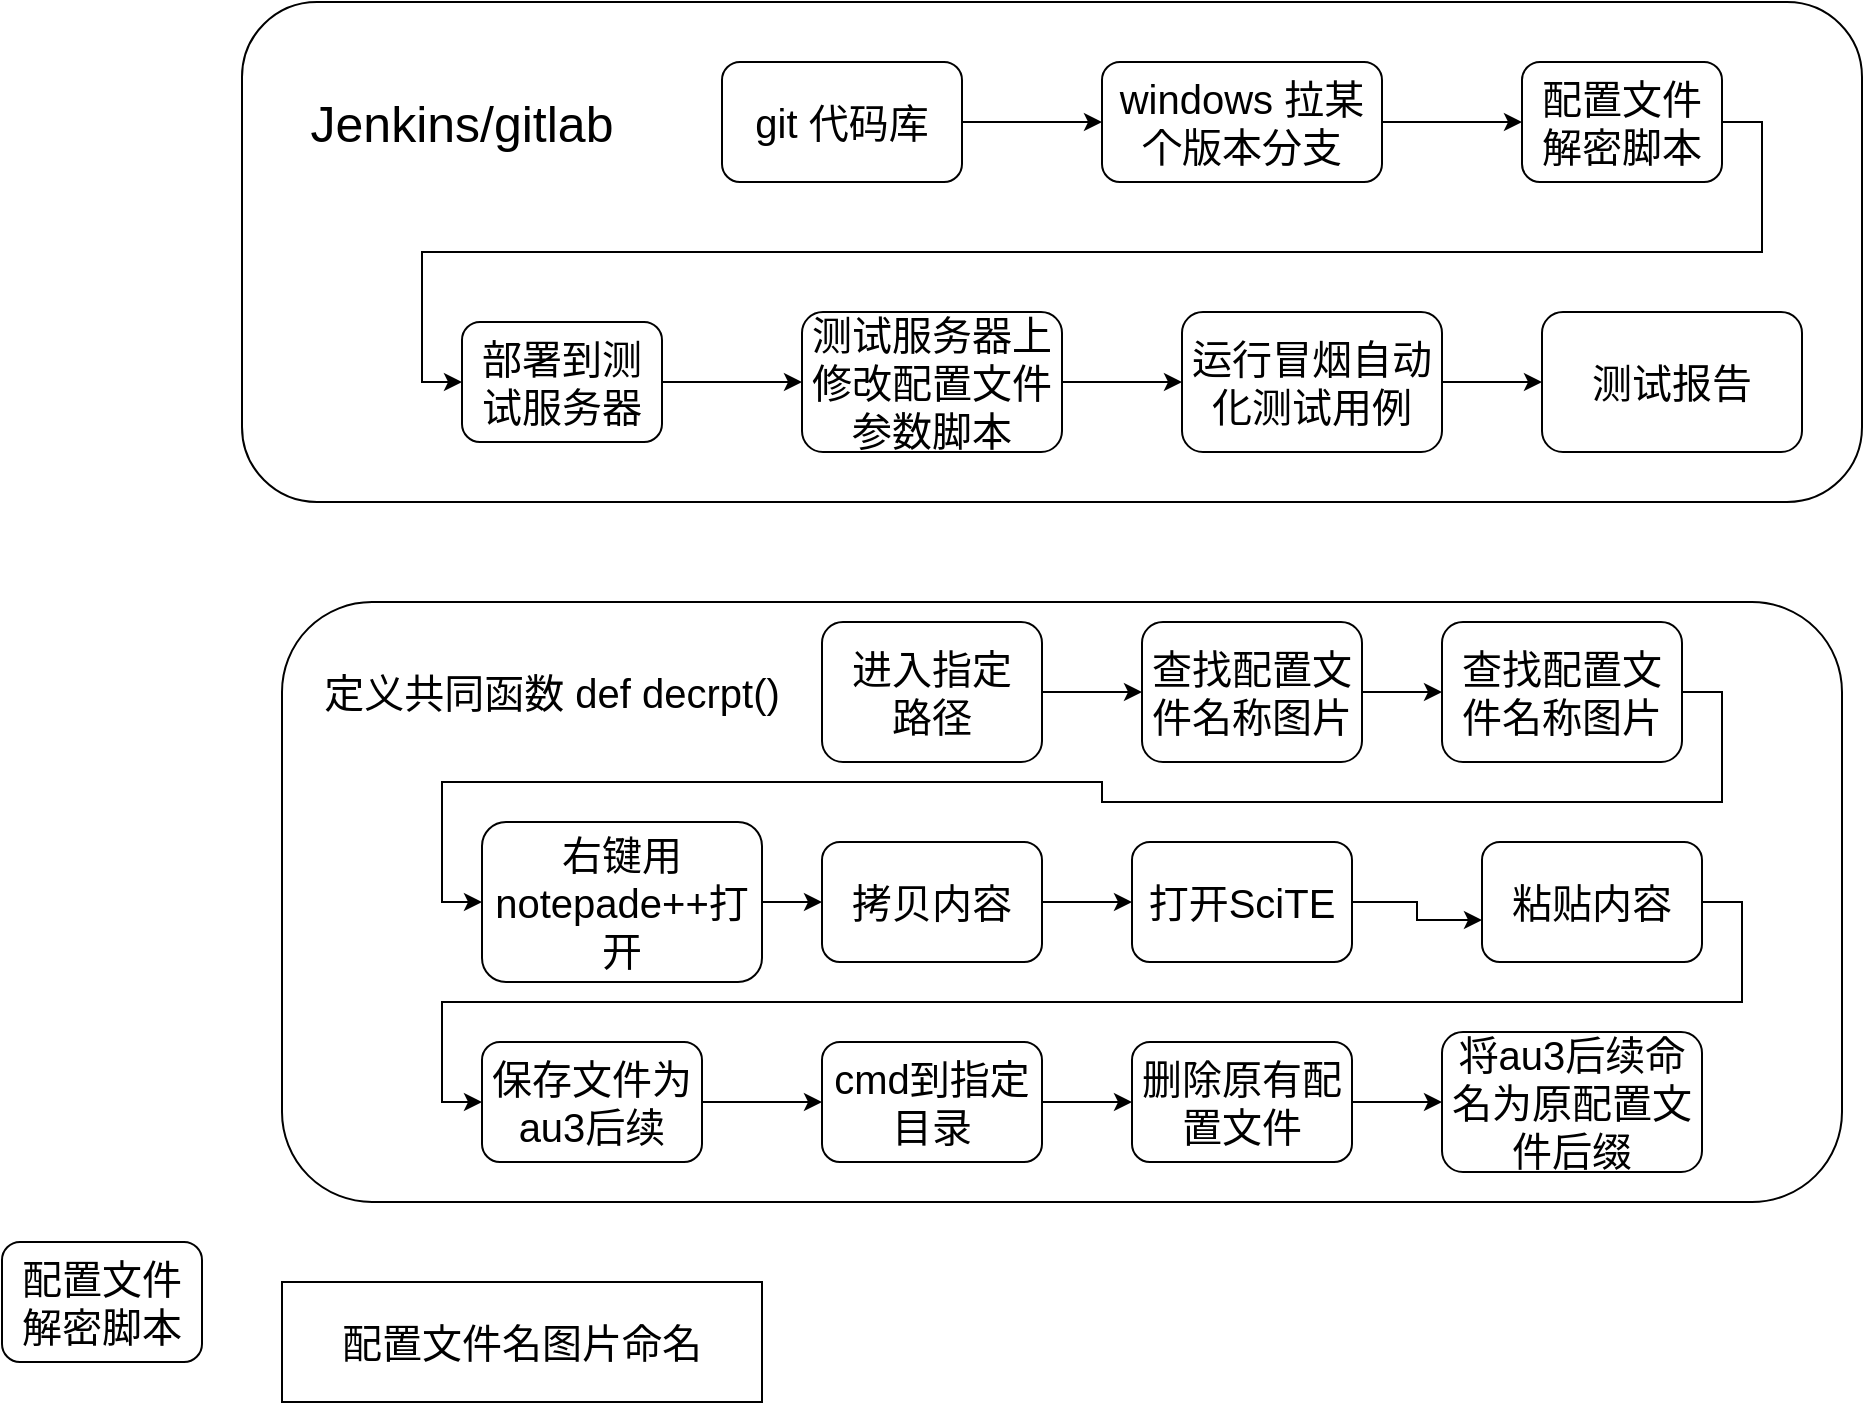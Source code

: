 <mxfile version="12.4.3" type="github" pages="1">
  <diagram id="DtKtHtbxeq_ghaz5WyAQ" name="Page-1">
    <mxGraphModel dx="1360" dy="753" grid="1" gridSize="10" guides="1" tooltips="1" connect="1" arrows="1" fold="1" page="1" pageScale="1" pageWidth="3300" pageHeight="4681" math="0" shadow="0">
      <root>
        <mxCell id="0"/>
        <mxCell id="1" parent="0"/>
        <mxCell id="g2pXE5J7bdPW5n_6ziGJ-14" value="" style="rounded=1;whiteSpace=wrap;html=1;" vertex="1" parent="1">
          <mxGeometry x="170" y="130" width="810" height="250" as="geometry"/>
        </mxCell>
        <mxCell id="g2pXE5J7bdPW5n_6ziGJ-6" style="edgeStyle=orthogonalEdgeStyle;rounded=0;orthogonalLoop=1;jettySize=auto;html=1;exitX=1;exitY=0.5;exitDx=0;exitDy=0;entryX=0;entryY=0.5;entryDx=0;entryDy=0;" edge="1" parent="1" source="g2pXE5J7bdPW5n_6ziGJ-1" target="g2pXE5J7bdPW5n_6ziGJ-2">
          <mxGeometry relative="1" as="geometry"/>
        </mxCell>
        <mxCell id="g2pXE5J7bdPW5n_6ziGJ-1" value="&lt;font style=&quot;font-size: 20px&quot;&gt;git&amp;nbsp;代码库&lt;/font&gt;" style="rounded=1;whiteSpace=wrap;html=1;" vertex="1" parent="1">
          <mxGeometry x="410" y="160" width="120" height="60" as="geometry"/>
        </mxCell>
        <mxCell id="g2pXE5J7bdPW5n_6ziGJ-7" style="edgeStyle=orthogonalEdgeStyle;rounded=0;orthogonalLoop=1;jettySize=auto;html=1;exitX=1;exitY=0.5;exitDx=0;exitDy=0;entryX=0;entryY=0.5;entryDx=0;entryDy=0;" edge="1" parent="1" source="g2pXE5J7bdPW5n_6ziGJ-2" target="g2pXE5J7bdPW5n_6ziGJ-3">
          <mxGeometry relative="1" as="geometry"/>
        </mxCell>
        <mxCell id="g2pXE5J7bdPW5n_6ziGJ-2" value="&lt;font style=&quot;font-size: 20px&quot;&gt;windows&amp;nbsp;拉某个版本分支&lt;/font&gt;" style="rounded=1;whiteSpace=wrap;html=1;" vertex="1" parent="1">
          <mxGeometry x="600" y="160" width="140" height="60" as="geometry"/>
        </mxCell>
        <mxCell id="g2pXE5J7bdPW5n_6ziGJ-8" style="edgeStyle=orthogonalEdgeStyle;rounded=0;orthogonalLoop=1;jettySize=auto;html=1;exitX=1;exitY=0.5;exitDx=0;exitDy=0;entryX=0;entryY=0.5;entryDx=0;entryDy=0;" edge="1" parent="1" source="g2pXE5J7bdPW5n_6ziGJ-3" target="g2pXE5J7bdPW5n_6ziGJ-4">
          <mxGeometry relative="1" as="geometry"/>
        </mxCell>
        <mxCell id="g2pXE5J7bdPW5n_6ziGJ-3" value="&lt;font style=&quot;font-size: 20px&quot;&gt;配置文件解密脚本&lt;/font&gt;" style="rounded=1;whiteSpace=wrap;html=1;" vertex="1" parent="1">
          <mxGeometry x="810" y="160" width="100" height="60" as="geometry"/>
        </mxCell>
        <mxCell id="g2pXE5J7bdPW5n_6ziGJ-9" style="edgeStyle=orthogonalEdgeStyle;rounded=0;orthogonalLoop=1;jettySize=auto;html=1;exitX=1;exitY=0.5;exitDx=0;exitDy=0;entryX=0;entryY=0.5;entryDx=0;entryDy=0;" edge="1" parent="1" source="g2pXE5J7bdPW5n_6ziGJ-4" target="g2pXE5J7bdPW5n_6ziGJ-5">
          <mxGeometry relative="1" as="geometry"/>
        </mxCell>
        <mxCell id="g2pXE5J7bdPW5n_6ziGJ-4" value="&lt;span style=&quot;font-size: 20px&quot;&gt;部署到测试服务器&lt;/span&gt;" style="rounded=1;whiteSpace=wrap;html=1;" vertex="1" parent="1">
          <mxGeometry x="280" y="290" width="100" height="60" as="geometry"/>
        </mxCell>
        <mxCell id="g2pXE5J7bdPW5n_6ziGJ-11" style="edgeStyle=orthogonalEdgeStyle;rounded=0;orthogonalLoop=1;jettySize=auto;html=1;exitX=1;exitY=0.5;exitDx=0;exitDy=0;entryX=0;entryY=0.5;entryDx=0;entryDy=0;" edge="1" parent="1" source="g2pXE5J7bdPW5n_6ziGJ-5" target="g2pXE5J7bdPW5n_6ziGJ-10">
          <mxGeometry relative="1" as="geometry"/>
        </mxCell>
        <mxCell id="g2pXE5J7bdPW5n_6ziGJ-5" value="&lt;span style=&quot;font-size: 20px&quot;&gt;测试服务器上修改配置文件参数脚本&lt;/span&gt;" style="rounded=1;whiteSpace=wrap;html=1;" vertex="1" parent="1">
          <mxGeometry x="450" y="285" width="130" height="70" as="geometry"/>
        </mxCell>
        <mxCell id="g2pXE5J7bdPW5n_6ziGJ-13" style="edgeStyle=orthogonalEdgeStyle;rounded=0;orthogonalLoop=1;jettySize=auto;html=1;exitX=1;exitY=0.5;exitDx=0;exitDy=0;" edge="1" parent="1" source="g2pXE5J7bdPW5n_6ziGJ-10" target="g2pXE5J7bdPW5n_6ziGJ-12">
          <mxGeometry relative="1" as="geometry"/>
        </mxCell>
        <mxCell id="g2pXE5J7bdPW5n_6ziGJ-10" value="&lt;span style=&quot;font-size: 20px&quot;&gt;运行冒烟自动化测试用例&lt;/span&gt;" style="rounded=1;whiteSpace=wrap;html=1;" vertex="1" parent="1">
          <mxGeometry x="640" y="285" width="130" height="70" as="geometry"/>
        </mxCell>
        <mxCell id="g2pXE5J7bdPW5n_6ziGJ-12" value="&lt;span style=&quot;font-size: 20px&quot;&gt;测试报告&lt;/span&gt;" style="rounded=1;whiteSpace=wrap;html=1;" vertex="1" parent="1">
          <mxGeometry x="820" y="285" width="130" height="70" as="geometry"/>
        </mxCell>
        <mxCell id="g2pXE5J7bdPW5n_6ziGJ-15" value="&lt;font style=&quot;font-size: 25px&quot;&gt;&lt;font style=&quot;font-size: 25px&quot;&gt;Jenkins&lt;/font&gt;/gitlab&lt;/font&gt;" style="text;html=1;strokeColor=none;fillColor=none;align=center;verticalAlign=middle;whiteSpace=wrap;rounded=0;" vertex="1" parent="1">
          <mxGeometry x="240" y="160" width="80" height="60" as="geometry"/>
        </mxCell>
        <mxCell id="g2pXE5J7bdPW5n_6ziGJ-20" value="&lt;font style=&quot;font-size: 20px&quot;&gt;配置文件解密脚本&lt;/font&gt;" style="rounded=1;whiteSpace=wrap;html=1;" vertex="1" parent="1">
          <mxGeometry x="50" y="750" width="100" height="60" as="geometry"/>
        </mxCell>
        <mxCell id="g2pXE5J7bdPW5n_6ziGJ-21" value="" style="rounded=1;whiteSpace=wrap;html=1;" vertex="1" parent="1">
          <mxGeometry x="190" y="430" width="780" height="300" as="geometry"/>
        </mxCell>
        <mxCell id="g2pXE5J7bdPW5n_6ziGJ-25" style="edgeStyle=orthogonalEdgeStyle;rounded=0;orthogonalLoop=1;jettySize=auto;html=1;exitX=1;exitY=0.5;exitDx=0;exitDy=0;entryX=0;entryY=0.5;entryDx=0;entryDy=0;" edge="1" parent="1" source="g2pXE5J7bdPW5n_6ziGJ-22" target="g2pXE5J7bdPW5n_6ziGJ-23">
          <mxGeometry relative="1" as="geometry"/>
        </mxCell>
        <mxCell id="g2pXE5J7bdPW5n_6ziGJ-22" value="&lt;span style=&quot;font-size: 20px&quot;&gt;进入指定&lt;br&gt;路径&lt;/span&gt;" style="rounded=1;whiteSpace=wrap;html=1;" vertex="1" parent="1">
          <mxGeometry x="460" y="440" width="110" height="70" as="geometry"/>
        </mxCell>
        <mxCell id="g2pXE5J7bdPW5n_6ziGJ-26" style="edgeStyle=orthogonalEdgeStyle;rounded=0;orthogonalLoop=1;jettySize=auto;html=1;exitX=1;exitY=0.5;exitDx=0;exitDy=0;entryX=0;entryY=0.5;entryDx=0;entryDy=0;" edge="1" parent="1" source="g2pXE5J7bdPW5n_6ziGJ-23" target="g2pXE5J7bdPW5n_6ziGJ-24">
          <mxGeometry relative="1" as="geometry"/>
        </mxCell>
        <mxCell id="g2pXE5J7bdPW5n_6ziGJ-23" value="&lt;span style=&quot;font-size: 20px&quot;&gt;查找配置文件名称图片&lt;/span&gt;" style="rounded=1;whiteSpace=wrap;html=1;" vertex="1" parent="1">
          <mxGeometry x="620" y="440" width="110" height="70" as="geometry"/>
        </mxCell>
        <mxCell id="g2pXE5J7bdPW5n_6ziGJ-39" style="edgeStyle=orthogonalEdgeStyle;rounded=0;orthogonalLoop=1;jettySize=auto;html=1;exitX=1;exitY=0.5;exitDx=0;exitDy=0;entryX=0;entryY=0.5;entryDx=0;entryDy=0;" edge="1" parent="1" source="g2pXE5J7bdPW5n_6ziGJ-24" target="g2pXE5J7bdPW5n_6ziGJ-27">
          <mxGeometry relative="1" as="geometry"/>
        </mxCell>
        <mxCell id="g2pXE5J7bdPW5n_6ziGJ-24" value="&lt;span style=&quot;font-size: 20px&quot;&gt;查找配置文件名称图片&lt;/span&gt;" style="rounded=1;whiteSpace=wrap;html=1;" vertex="1" parent="1">
          <mxGeometry x="770" y="440" width="120" height="70" as="geometry"/>
        </mxCell>
        <mxCell id="g2pXE5J7bdPW5n_6ziGJ-40" style="edgeStyle=orthogonalEdgeStyle;rounded=0;orthogonalLoop=1;jettySize=auto;html=1;exitX=1;exitY=0.5;exitDx=0;exitDy=0;" edge="1" parent="1" source="g2pXE5J7bdPW5n_6ziGJ-27" target="g2pXE5J7bdPW5n_6ziGJ-28">
          <mxGeometry relative="1" as="geometry"/>
        </mxCell>
        <mxCell id="g2pXE5J7bdPW5n_6ziGJ-27" value="&lt;span style=&quot;font-size: 20px&quot;&gt;右键用notepade++打开&lt;/span&gt;" style="rounded=1;whiteSpace=wrap;html=1;" vertex="1" parent="1">
          <mxGeometry x="290" y="540" width="140" height="80" as="geometry"/>
        </mxCell>
        <mxCell id="g2pXE5J7bdPW5n_6ziGJ-41" style="edgeStyle=orthogonalEdgeStyle;rounded=0;orthogonalLoop=1;jettySize=auto;html=1;exitX=1;exitY=0.5;exitDx=0;exitDy=0;entryX=0;entryY=0.5;entryDx=0;entryDy=0;" edge="1" parent="1" source="g2pXE5J7bdPW5n_6ziGJ-28" target="g2pXE5J7bdPW5n_6ziGJ-29">
          <mxGeometry relative="1" as="geometry"/>
        </mxCell>
        <mxCell id="g2pXE5J7bdPW5n_6ziGJ-28" value="&lt;span style=&quot;font-size: 20px&quot;&gt;拷贝内容&lt;/span&gt;" style="rounded=1;whiteSpace=wrap;html=1;" vertex="1" parent="1">
          <mxGeometry x="460" y="550" width="110" height="60" as="geometry"/>
        </mxCell>
        <mxCell id="g2pXE5J7bdPW5n_6ziGJ-42" style="edgeStyle=orthogonalEdgeStyle;rounded=0;orthogonalLoop=1;jettySize=auto;html=1;exitX=1;exitY=0.5;exitDx=0;exitDy=0;entryX=0;entryY=0.65;entryDx=0;entryDy=0;entryPerimeter=0;" edge="1" parent="1" source="g2pXE5J7bdPW5n_6ziGJ-29" target="g2pXE5J7bdPW5n_6ziGJ-30">
          <mxGeometry relative="1" as="geometry"/>
        </mxCell>
        <mxCell id="g2pXE5J7bdPW5n_6ziGJ-29" value="&lt;span style=&quot;font-size: 20px&quot;&gt;打开SciTE&lt;/span&gt;" style="rounded=1;whiteSpace=wrap;html=1;" vertex="1" parent="1">
          <mxGeometry x="615" y="550" width="110" height="60" as="geometry"/>
        </mxCell>
        <mxCell id="g2pXE5J7bdPW5n_6ziGJ-45" style="edgeStyle=orthogonalEdgeStyle;rounded=0;orthogonalLoop=1;jettySize=auto;html=1;exitX=1;exitY=0.5;exitDx=0;exitDy=0;entryX=0;entryY=0.5;entryDx=0;entryDy=0;" edge="1" parent="1" source="g2pXE5J7bdPW5n_6ziGJ-30" target="g2pXE5J7bdPW5n_6ziGJ-31">
          <mxGeometry relative="1" as="geometry"/>
        </mxCell>
        <mxCell id="g2pXE5J7bdPW5n_6ziGJ-30" value="&lt;span style=&quot;font-size: 20px&quot;&gt;粘贴内容&lt;/span&gt;" style="rounded=1;whiteSpace=wrap;html=1;" vertex="1" parent="1">
          <mxGeometry x="790" y="550" width="110" height="60" as="geometry"/>
        </mxCell>
        <mxCell id="g2pXE5J7bdPW5n_6ziGJ-46" style="edgeStyle=orthogonalEdgeStyle;rounded=0;orthogonalLoop=1;jettySize=auto;html=1;exitX=1;exitY=0.5;exitDx=0;exitDy=0;" edge="1" parent="1" source="g2pXE5J7bdPW5n_6ziGJ-31" target="g2pXE5J7bdPW5n_6ziGJ-32">
          <mxGeometry relative="1" as="geometry"/>
        </mxCell>
        <mxCell id="g2pXE5J7bdPW5n_6ziGJ-31" value="&lt;span style=&quot;font-size: 20px&quot;&gt;保存文件为au3后续&lt;/span&gt;" style="rounded=1;whiteSpace=wrap;html=1;" vertex="1" parent="1">
          <mxGeometry x="290" y="650" width="110" height="60" as="geometry"/>
        </mxCell>
        <mxCell id="g2pXE5J7bdPW5n_6ziGJ-47" style="edgeStyle=orthogonalEdgeStyle;rounded=0;orthogonalLoop=1;jettySize=auto;html=1;exitX=1;exitY=0.5;exitDx=0;exitDy=0;" edge="1" parent="1" source="g2pXE5J7bdPW5n_6ziGJ-32" target="g2pXE5J7bdPW5n_6ziGJ-33">
          <mxGeometry relative="1" as="geometry"/>
        </mxCell>
        <mxCell id="g2pXE5J7bdPW5n_6ziGJ-32" value="&lt;span style=&quot;font-size: 20px&quot;&gt;cmd到指定目录&lt;/span&gt;" style="rounded=1;whiteSpace=wrap;html=1;" vertex="1" parent="1">
          <mxGeometry x="460" y="650" width="110" height="60" as="geometry"/>
        </mxCell>
        <mxCell id="g2pXE5J7bdPW5n_6ziGJ-48" style="edgeStyle=orthogonalEdgeStyle;rounded=0;orthogonalLoop=1;jettySize=auto;html=1;exitX=1;exitY=0.5;exitDx=0;exitDy=0;" edge="1" parent="1" source="g2pXE5J7bdPW5n_6ziGJ-33" target="g2pXE5J7bdPW5n_6ziGJ-36">
          <mxGeometry relative="1" as="geometry"/>
        </mxCell>
        <mxCell id="g2pXE5J7bdPW5n_6ziGJ-33" value="&lt;span style=&quot;font-size: 20px&quot;&gt;删除原有配置文件&lt;/span&gt;" style="rounded=1;whiteSpace=wrap;html=1;" vertex="1" parent="1">
          <mxGeometry x="615" y="650" width="110" height="60" as="geometry"/>
        </mxCell>
        <mxCell id="g2pXE5J7bdPW5n_6ziGJ-36" value="&lt;span style=&quot;font-size: 20px&quot;&gt;将au3后续命名为原配置文件后缀&lt;/span&gt;" style="rounded=1;whiteSpace=wrap;html=1;" vertex="1" parent="1">
          <mxGeometry x="770" y="645" width="130" height="70" as="geometry"/>
        </mxCell>
        <mxCell id="g2pXE5J7bdPW5n_6ziGJ-37" value="&lt;font style=&quot;font-size: 20px&quot;&gt;定义共同函数 def decrpt()&lt;/font&gt;" style="text;html=1;strokeColor=none;fillColor=none;align=center;verticalAlign=middle;whiteSpace=wrap;rounded=0;" vertex="1" parent="1">
          <mxGeometry x="200" y="460" width="250" height="30" as="geometry"/>
        </mxCell>
        <mxCell id="g2pXE5J7bdPW5n_6ziGJ-49" value="&lt;font style=&quot;font-size: 20px&quot;&gt;配置文件名图片命名&lt;/font&gt;" style="rounded=0;whiteSpace=wrap;html=1;" vertex="1" parent="1">
          <mxGeometry x="190" y="770" width="240" height="60" as="geometry"/>
        </mxCell>
      </root>
    </mxGraphModel>
  </diagram>
</mxfile>
